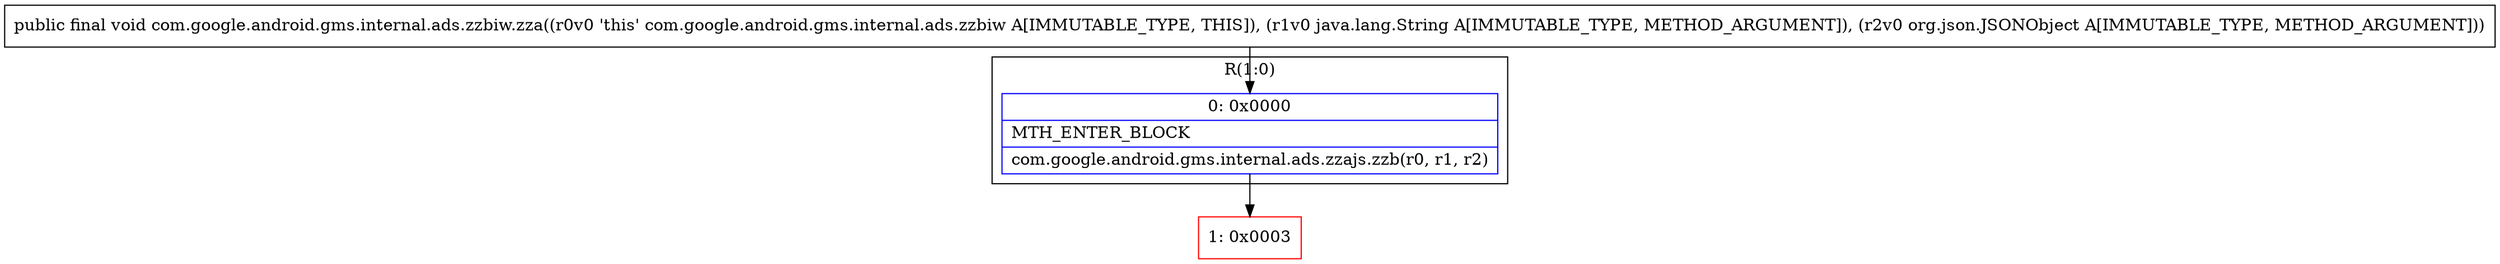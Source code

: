 digraph "CFG forcom.google.android.gms.internal.ads.zzbiw.zza(Ljava\/lang\/String;Lorg\/json\/JSONObject;)V" {
subgraph cluster_Region_1025432794 {
label = "R(1:0)";
node [shape=record,color=blue];
Node_0 [shape=record,label="{0\:\ 0x0000|MTH_ENTER_BLOCK\l|com.google.android.gms.internal.ads.zzajs.zzb(r0, r1, r2)\l}"];
}
Node_1 [shape=record,color=red,label="{1\:\ 0x0003}"];
MethodNode[shape=record,label="{public final void com.google.android.gms.internal.ads.zzbiw.zza((r0v0 'this' com.google.android.gms.internal.ads.zzbiw A[IMMUTABLE_TYPE, THIS]), (r1v0 java.lang.String A[IMMUTABLE_TYPE, METHOD_ARGUMENT]), (r2v0 org.json.JSONObject A[IMMUTABLE_TYPE, METHOD_ARGUMENT])) }"];
MethodNode -> Node_0;
Node_0 -> Node_1;
}

